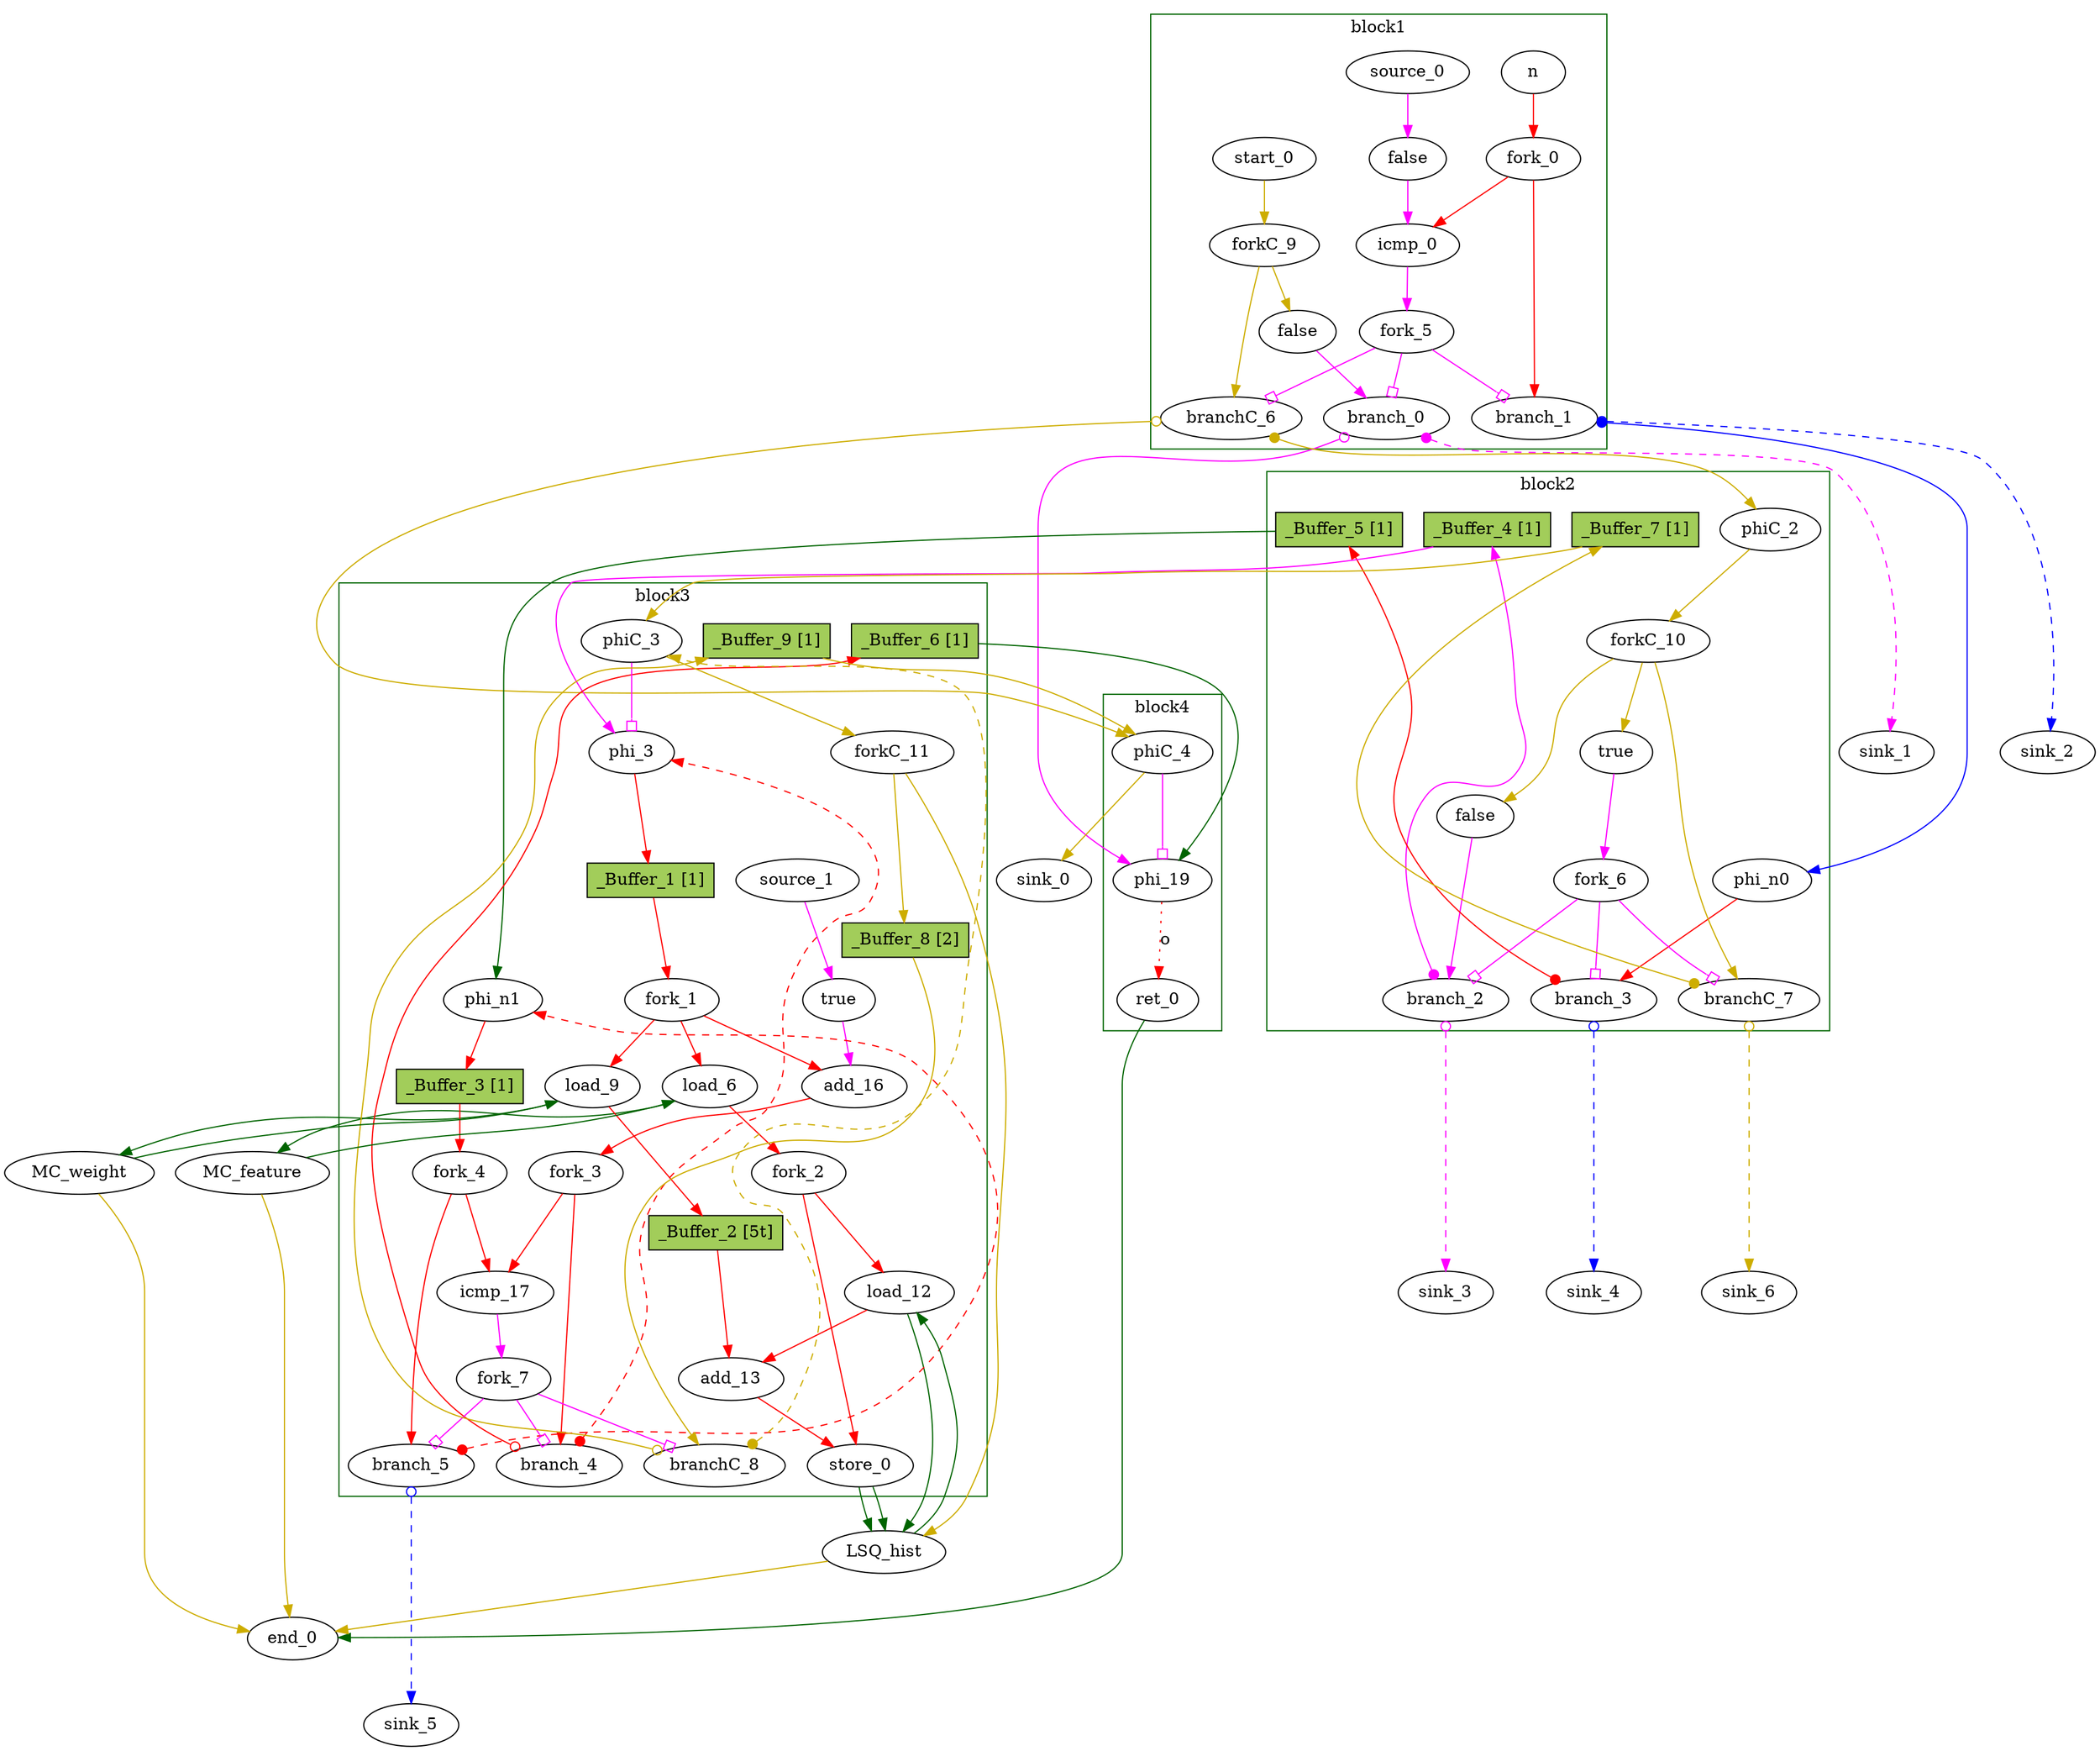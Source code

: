 // Number of blocks: 65
// Number of channels: 100
Digraph G {

  // Blocks
subgraph cluster_1 {
color = "darkgreen"
label = "block1"
  n [type=Entry, in="in1:32", out="out1:32", bbID = 1,  shape=oval];
  cst_0 [type=Constant, in="in1:1", out="out1:1", bbID = 1, value="0x0", label=false,  shape=oval];
  icmp_0 [type=Operator, in="in1:32 in2:32", out="out1:1", op = "icmp_sgt_op", delay=1.53, bbID = 1,  shape=oval];
  cst_3 [type=Constant, in="in1:1", out="out1:1", bbID = 1, value="0x0", label=false,  shape=oval];
  fork_0 [type=Fork, in="in1:32", out="out1:32 out2:32", bbID = 1,  shape=oval];
  branch_0 [type=Branch, in="in1:1 in2?:1", out="out1+:1 out2-:1", bbID = 1,  shape=oval];
  branch_1 [type=Branch, in="in1:32 in2?:1", out="out1+:32 out2-:32", bbID = 1,  shape=oval];
  fork_5 [type=Fork, in="in1:1", out="out1:1 out2:1 out3:1", bbID = 1,  shape=oval];
  start_0 [type=Entry, in="in1:0", out="out1:0", bbID = 1,  shape=oval];
  forkC_9 [type=Fork, in="in1:0", out="out1:0 out2:0", bbID = 1,  shape=oval];
  branchC_6 [type=Branch, in="in1:0 in2?:1", out="out1+:0 out2-:0", bbID = 1,  shape=oval];
  source_0 [type=Source, out="out1:1", bbID = 1,  shape=oval];
}
subgraph cluster_2 {
color = "darkgreen"
label = "block2"
  brCst_block2 [type=Constant, in="in1:1", out="out1:1", bbID = 2, value="0x1", label=true,  shape=oval];
  cst_1 [type=Constant, in="in1:1", out="out1:1", bbID = 2, value="0x0", label=false,  shape=oval];
  phi_n0 [type=Merge, in="in1:32", out="out1:32", bbID = 2,  shape=oval];
  branch_2 [type=Branch, in="in1:1 in2?:1", out="out1+:1 out2-:1", bbID = 2,  shape=oval];
  branch_3 [type=Branch, in="in1:32 in2?:1", out="out1+:32 out2-:32", bbID = 2,  shape=oval];
  fork_6 [type=Fork, in="in1:1", out="out1:1 out2:1 out3:1", bbID = 2,  shape=oval];
  phiC_2 [type=Merge, in="in1:0", out="out1:0", delay=0.166, bbID = 2,  shape=oval];
  forkC_10 [type=Fork, in="in1:0", out="out1:0 out2:0 out3:0", bbID = 2,  shape=oval];
  branchC_7 [type=Branch, in="in1:0 in2?:1", out="out1+:0 out2-:0", bbID = 2,  shape=oval];
  _Buffer_4 [type=Buffer, in="in1:1", out="out1:1", bbID = 2, slots=1, transparent=false, label="_Buffer_4 [1]",  shape=box, style=filled, fillcolor=darkolivegreen3, height = 0.4];
  _Buffer_5 [type=Buffer, in="in1:32", out="out1:32", bbID = 2, slots=1, transparent=false, label="_Buffer_5 [1]",  shape=box, style=filled, fillcolor=darkolivegreen3, height = 0.4];
  _Buffer_7 [type=Buffer, in="in1:0", out="out1:0", bbID = 2, slots=1, transparent=false, label="_Buffer_7 [1]",  shape=box, style=filled, fillcolor=darkolivegreen3, height = 0.4];
}
subgraph cluster_3 {
color = "darkgreen"
label = "block3"
  phi_3 [type=Mux, in="in1?:1 in2:31 in3:31", out="out1:31", delay=0.366, bbID = 3,  shape=oval];
  load_6 [type=Operator, in="in1:32 in2:31", out="out1:32 out2:31", op = "mc_load_op", latency=2, bbID = 3, portID = 0, offset = 0, retimingDiff=2,  shape=oval];
  load_9 [type=Operator, in="in1:32 in2:31", out="out1:32 out2:31", op = "mc_load_op", latency=2, bbID = 3, portID = 0, offset = 0, retimingDiff=2,  shape=oval];
  load_12 [type=Operator, in="in1:32 in2:32", out="out1:32 out2:32", op = "lsq_load_op", latency=5, bbID = 3, portID = 0, offset = 0, retimingDiff=5,  shape=oval];
  add_13 [type=Operator, in="in1:32 in2:32", out="out1:32", op = "add_op", delay=1.693, bbID = 3, retimingDiff=8,  shape=oval];
  store_0 [type=Operator, in="in1:32 in2:32", out="out1:32 out2:32", op = "lsq_store_op", bbID = 3, portID = 0, offset = 0,  shape=oval];
  cst_2 [type=Constant, in="in1:1", out="out1:1", bbID = 3, value="0x1", label=true, retimingDiff=1,  shape=oval];
  add_16 [type=Operator, in="in1:31 in2:31", out="out1:31", op = "add_op", delay=1.693, bbID = 3, retimingDiff=1,  shape=oval];
  icmp_17 [type=Operator, in="in1:32 in2:32", out="out1:1", op = "icmp_slt_op", delay=1.53, bbID = 3, retimingDiff=1,  shape=oval];
  phi_n1 [type=Merge, in="in1:32 in2:32", out="out1:32", delay=0.366, bbID = 3,  shape=oval];
  fork_1 [type=Fork, in="in1:31", out="out1:31 out2:31 out3:31", bbID = 3, retimingDiff=1,  shape=oval];
  fork_2 [type=Fork, in="in1:32", out="out1:32 out2:32", bbID = 3, retimingDiff=3,  shape=oval];
  fork_3 [type=Fork, in="in1:31", out="out1:31 out2:31", bbID = 3, retimingDiff=1,  shape=oval];
  fork_4 [type=Fork, in="in1:32", out="out1:32 out2:32", bbID = 3, retimingDiff=1,  shape=oval];
  branch_4 [type=Branch, in="in1:31 in2?:1", out="out1+:31 out2-:31", bbID = 3, retimingDiff=1,  shape=oval];
  branch_5 [type=Branch, in="in1:32 in2?:1", out="out1+:32 out2-:32", bbID = 3, retimingDiff=1,  shape=oval];
  fork_7 [type=Fork, in="in1:1", out="out1:1 out2:1 out3:1", bbID = 3, retimingDiff=1,  shape=oval];
  phiC_3 [type=CntrlMerge, in="in1:0 in2:0", out="out1:0 out2?:1", delay=0.166, bbID = 3,  shape=oval];
  forkC_11 [type=Fork, in="in1:0", out="out1:0 out2:0", bbID = 3,  shape=oval];
  branchC_8 [type=Branch, in="in1:0 in2?:1", out="out1+:0 out2-:0", bbID = 3, retimingDiff=1,  shape=oval];
  source_1 [type=Source, out="out1:1", bbID = 3, retimingDiff=1,  shape=oval];
  _Buffer_1 [type=Buffer, in="in1:31", out="out1:31", bbID = 3, slots=1, transparent=false, label="_Buffer_1 [1]",  shape=box, style=filled, fillcolor=darkolivegreen3, height = 0.4];
  _Buffer_2 [type=Buffer, in="in1:32", out="out1:32", bbID = 3, slots=5, transparent=true, label="_Buffer_2 [5t]",  shape=box, style=filled, fillcolor=darkolivegreen3, height = 0.4];
  _Buffer_3 [type=Buffer, in="in1:32", out="out1:32", bbID = 3, slots=1, transparent=false, label="_Buffer_3 [1]",  shape=box, style=filled, fillcolor=darkolivegreen3, height = 0.4];
  _Buffer_6 [type=Buffer, in="in1:31", out="out1:31", bbID = 3, slots=1, transparent=false, label="_Buffer_6 [1]",  shape=box, style=filled, fillcolor=darkolivegreen3, height = 0.4];
  _Buffer_8 [type=Buffer, in="in1:0", out="out1:0", bbID = 3, slots=2, transparent=false, label="_Buffer_8 [2]",  shape=box, style=filled, fillcolor=darkolivegreen3, height = 0.4];
  _Buffer_9 [type=Buffer, in="in1:0", out="out1:0", bbID = 3, slots=1, transparent=false, label="_Buffer_9 [1]",  shape=box, style=filled, fillcolor=darkolivegreen3, height = 0.4];
}
subgraph cluster_4 {
color = "darkgreen"
label = "block4"
  phi_19 [type=Mux, in="in1?:1 in2:31 in3:31", out="out1:31", delay=0.366, bbID = 4,  shape=oval];
  ret_0 [type=Operator, in="in1:31", out="out1:31", op = "ret_op", bbID = 4,  shape=oval];
  phiC_4 [type=CntrlMerge, in="in1:0 in2:0", out="out1:0 out2?:1", delay=0.166, bbID = 4,  shape=oval];
}
  LSQ_hist [type=LSQ, in="in1:0*c0 in2:32*l0a in3:32*s0a in4:32*s0d", out="out1:32*l0d out2:0*e", bbID = 0, memory = "hist", bbcount = 1, ldcount = 1, stcount = 1, fifoDepth = 16, numLoads = "{1}", numStores = "{1}", loadOffsets = "{{0;0;0;0;0;0;0;0;0;0;0;0;0;0;0;0}}", storeOffsets = "{{1;0;0;0;0;0;0;0;0;0;0;0;0;0;0;0}}", loadPorts = "{{0;0;0;0;0;0;0;0;0;0;0;0;0;0;0;0}}", storePorts = "{{0;0;0;0;0;0;0;0;0;0;0;0;0;0;0;0}}", ];
  MC_feature [type=MC, in="in1:31*l0a", out="out1:32*l0d out2:0*e", bbID = 0, memory = "feature", bbcount = 0, ldcount = 1, stcount = 0, ];
  MC_weight [type=MC, in="in1:31*l0a", out="out1:32*l0d out2:0*e", bbID = 0, memory = "weight", bbcount = 0, ldcount = 1, stcount = 0, ];
  end_0 [type=Exit, in="in1:0*e in2:0*e in3:0*e in4:31", out="out1:31", bbID = 0,  shape=oval];
  sink_0 [type=Sink, in="in1:0", bbID = 0,  shape=oval];
  sink_1 [type=Sink, in="in1:1", bbID = 0,  shape=oval];
  sink_2 [type=Sink, in="in1:32", bbID = 0,  shape=oval];
  sink_3 [type=Sink, in="in1:1", bbID = 0,  shape=oval];
  sink_4 [type=Sink, in="in1:32", bbID = 0,  shape=oval];
  sink_5 [type=Sink, in="in1:32", bbID = 0,  shape=oval];
  sink_6 [type=Sink, in="in1:0", bbID = 0,  shape=oval];

  // Channels
  n -> fork_0 [from=out1, to=in1, arrowhead=normal, color=red];
  cst_0 -> icmp_0 [from=out1, to=in2, arrowhead=normal, color=magenta];
  icmp_0 -> fork_5 [from=out1, to=in1, arrowhead=normal, color=magenta];
  brCst_block2 -> fork_6 [from=out1, to=in1, arrowhead=normal, color=magenta];
  cst_1 -> branch_2 [from=out1, to=in1, arrowhead=normal, color=magenta];
  phi_3 -> _Buffer_1 [from=out1, to=in1, arrowhead=normal, color=red];
  load_6 -> fork_2 [from=out1, to=in1, arrowhead=normal, color=red];
  load_6 -> MC_feature [from=out2, to=in1, arrowhead=normal, color=darkgreen];
  load_9 -> _Buffer_2 [from=out1, to=in1, arrowhead=normal, color=red];
  load_9 -> MC_weight [from=out2, to=in1, arrowhead=normal, color=darkgreen];
  load_12 -> add_13 [from=out1, to=in1, arrowhead=normal, color=red];
  load_12 -> LSQ_hist [from=out2, to=in2, arrowhead=normal, color=darkgreen];
  add_13 -> store_0 [from=out1, to=in1, arrowhead=normal, color=red];
  store_0 -> LSQ_hist [from=out2, to=in3, arrowhead=normal, color=darkgreen];
  store_0 -> LSQ_hist [from=out1, to=in4, arrowhead=normal, color=darkgreen];
  cst_2 -> add_16 [from=out1, to=in2, arrowhead=normal, color=magenta];
  add_16 -> fork_3 [from=out1, to=in1, arrowhead=normal, color=red];
  icmp_17 -> fork_7 [from=out1, to=in1, arrowhead=normal, color=magenta];
  cst_3 -> branch_0 [from=out1, to=in1, arrowhead=normal, color=magenta];
  phi_19 -> ret_0 [from=out1, to=in1, arrowhead=normal, color=red, slots=1, style=dotted, label="o", transparent=true];
  ret_0 -> end_0 [from=out1, to=in4, arrowhead=normal, color=darkgreen];
  phi_n0 -> branch_3 [from=out1, to=in1, arrowhead=normal, color=red];
  phi_n1 -> _Buffer_3 [from=out1, to=in1, arrowhead=normal, color=red];
  fork_0 -> icmp_0 [from=out1, to=in1, arrowhead=normal, color=red];
  fork_0 -> branch_1 [from=out2, to=in1, arrowhead=normal, color=red];
  fork_1 -> load_6 [from=out2, to=in2, arrowhead=normal, color=red];
  fork_1 -> load_9 [from=out3, to=in2, arrowhead=normal, color=red];
  fork_1 -> add_16 [from=out1, to=in1, arrowhead=normal, color=red];
  fork_2 -> load_12 [from=out1, to=in2, arrowhead=normal, color=red];
  fork_2 -> store_0 [from=out2, to=in2, arrowhead=normal, color=red];
  fork_3 -> icmp_17 [from=out1, to=in1, arrowhead=normal, color=red];
  fork_3 -> branch_4 [from=out2, to=in1, arrowhead=normal, color=red];
  fork_4 -> icmp_17 [from=out1, to=in2, arrowhead=normal, color=red];
  fork_4 -> branch_5 [from=out2, to=in1, arrowhead=normal, color=red];
  branch_0 -> phi_19 [from=out2, to=in2, dir=both, arrowtail=odot, arrowhead=normal, color=magenta];
  branch_0 -> sink_1 [from=out1, to=in1, dir=both, arrowtail=dot, arrowhead=normal, color=magenta, style=dashed, minlen = 3];
  branch_1 -> phi_n0 [from=out1, to=in1, dir=both, arrowtail=dot, arrowhead=normal, color=blue];
  branch_1 -> sink_2 [from=out2, to=in1, dir=both, arrowtail=odot, arrowhead=normal, color=blue, style=dashed, minlen = 3];
  fork_5 -> branch_0 [from=out2, to=in2, arrowhead=obox, color=magenta];
  fork_5 -> branch_1 [from=out1, to=in2, arrowhead=obox, color=magenta];
  fork_5 -> branchC_6 [from=out3, to=in2, arrowhead=obox, color=magenta];
  branch_2 -> _Buffer_4 [from=out1, to=in1, dir=both, arrowtail=dot, arrowhead=normal, color=magenta, constraint=false];
  branch_2 -> sink_3 [from=out2, to=in1, dir=both, arrowtail=odot, arrowhead=normal, color=magenta, style=dashed, minlen = 3];
  branch_3 -> _Buffer_5 [from=out1, to=in1, dir=both, arrowtail=dot, arrowhead=normal, color=red, constraint=false];
  branch_3 -> sink_4 [from=out2, to=in1, dir=both, arrowtail=odot, arrowhead=normal, color=blue, style=dashed, minlen = 3];
  fork_6 -> branch_2 [from=out2, to=in2, arrowhead=obox, color=magenta];
  fork_6 -> branch_3 [from=out1, to=in2, arrowhead=obox, color=magenta];
  fork_6 -> branchC_7 [from=out3, to=in2, arrowhead=obox, color=magenta];
  branch_4 -> phi_3 [from=out1, to=in3, dir=both, arrowtail=dot, arrowhead=normal, color=red, constraint=false, style=dashed, minlen = 3];
  branch_4 -> _Buffer_6 [from=out2, to=in1, dir=both, arrowtail=odot, arrowhead=normal, color=red, constraint=false];
  branch_5 -> phi_n1 [from=out1, to=in2, dir=both, arrowtail=dot, arrowhead=normal, color=red, constraint=false, style=dashed, minlen = 3];
  branch_5 -> sink_5 [from=out2, to=in1, dir=both, arrowtail=odot, arrowhead=normal, color=blue, style=dashed, minlen = 3];
  fork_7 -> branch_4 [from=out2, to=in2, arrowhead=obox, color=magenta];
  fork_7 -> branch_5 [from=out1, to=in2, arrowhead=obox, color=magenta];
  fork_7 -> branchC_8 [from=out3, to=in2, arrowhead=obox, color=magenta];
  LSQ_hist -> load_12 [from=out1, to=in1, arrowhead=normal, color=darkgreen];
  LSQ_hist -> end_0 [from=out2, to=in1, arrowhead=normal, color=gold3];
  MC_feature -> load_6 [from=out1, to=in1, arrowhead=normal, color=darkgreen];
  MC_feature -> end_0 [from=out2, to=in2, arrowhead=normal, color=gold3];
  MC_weight -> load_9 [from=out1, to=in1, arrowhead=normal, color=darkgreen];
  MC_weight -> end_0 [from=out2, to=in3, arrowhead=normal, color=gold3];
  start_0 -> forkC_9 [from=out1, to=in1, arrowhead=normal, color=gold3];
  forkC_9 -> cst_3 [from=out1, to=in1, arrowhead=normal, color=gold3];
  forkC_9 -> branchC_6 [from=out2, to=in1, arrowhead=normal, color=gold3];
  branchC_6 -> phiC_2 [from=out1, to=in1, dir=both, arrowtail=dot, arrowhead=normal, color=gold3];
  branchC_6 -> phiC_4 [from=out2, to=in1, dir=both, arrowtail=odot, arrowhead=normal, color=gold3];
  phiC_2 -> forkC_10 [from=out1, to=in1, arrowhead=normal, color=gold3];
  forkC_10 -> brCst_block2 [from=out3, to=in1, arrowhead=normal, color=gold3];
  forkC_10 -> cst_1 [from=out1, to=in1, arrowhead=normal, color=gold3];
  forkC_10 -> branchC_7 [from=out2, to=in1, arrowhead=normal, color=gold3];
  branchC_7 -> _Buffer_7 [from=out1, to=in1, dir=both, arrowtail=dot, arrowhead=normal, color=gold3, constraint=false];
  branchC_7 -> sink_6 [from=out2, to=in1, dir=both, arrowtail=odot, arrowhead=normal, color=gold3, style=dashed, minlen = 3];
  phiC_3 -> phi_3 [from=out2, to=in1, arrowhead=obox, color=magenta];
  phiC_3 -> forkC_11 [from=out1, to=in1, arrowhead=normal, color=gold3];
  forkC_11 -> LSQ_hist [from=out1, to=in1, arrowhead=normal, color=gold3];
  forkC_11 -> _Buffer_8 [from=out2, to=in1, arrowhead=normal, color=gold3];
  branchC_8 -> phiC_3 [from=out1, to=in2, dir=both, arrowtail=dot, arrowhead=normal, color=gold3, constraint=false, style=dashed, minlen = 3];
  branchC_8 -> _Buffer_9 [from=out2, to=in1, dir=both, arrowtail=odot, arrowhead=normal, color=gold3, constraint=false];
  phiC_4 -> phi_19 [from=out2, to=in1, arrowhead=obox, color=magenta];
  phiC_4 -> sink_0 [from=out1, to=in1, arrowhead=normal, color=gold3];
  source_0 -> cst_0 [from=out1, to=in1, arrowhead=normal, color=magenta];
  source_1 -> cst_2 [from=out1, to=in1, arrowhead=normal, color=magenta];
  _Buffer_1 -> fork_1 [from=out1, to=in1, arrowhead=normal, color=red];
  _Buffer_2 -> add_13 [from=out1, to=in2, arrowhead=normal, color=red];
  _Buffer_3 -> fork_4 [from=out1, to=in1, arrowhead=normal, color=red];
  _Buffer_4 -> phi_3 [from=out1, to=in2, arrowhead=normal, color=magenta];
  _Buffer_5 -> phi_n1 [from=out1, to=in1, arrowhead=normal, color=darkgreen];
  _Buffer_6 -> phi_19 [from=out1, to=in3, arrowhead=normal, color=darkgreen];
  _Buffer_7 -> phiC_3 [from=out1, to=in1, arrowhead=normal, color=gold3];
  _Buffer_8 -> branchC_8 [from=out1, to=in1, arrowhead=normal, color=gold3];
  _Buffer_9 -> phiC_4 [from=out1, to=in2, arrowhead=normal, color=gold3];
}
